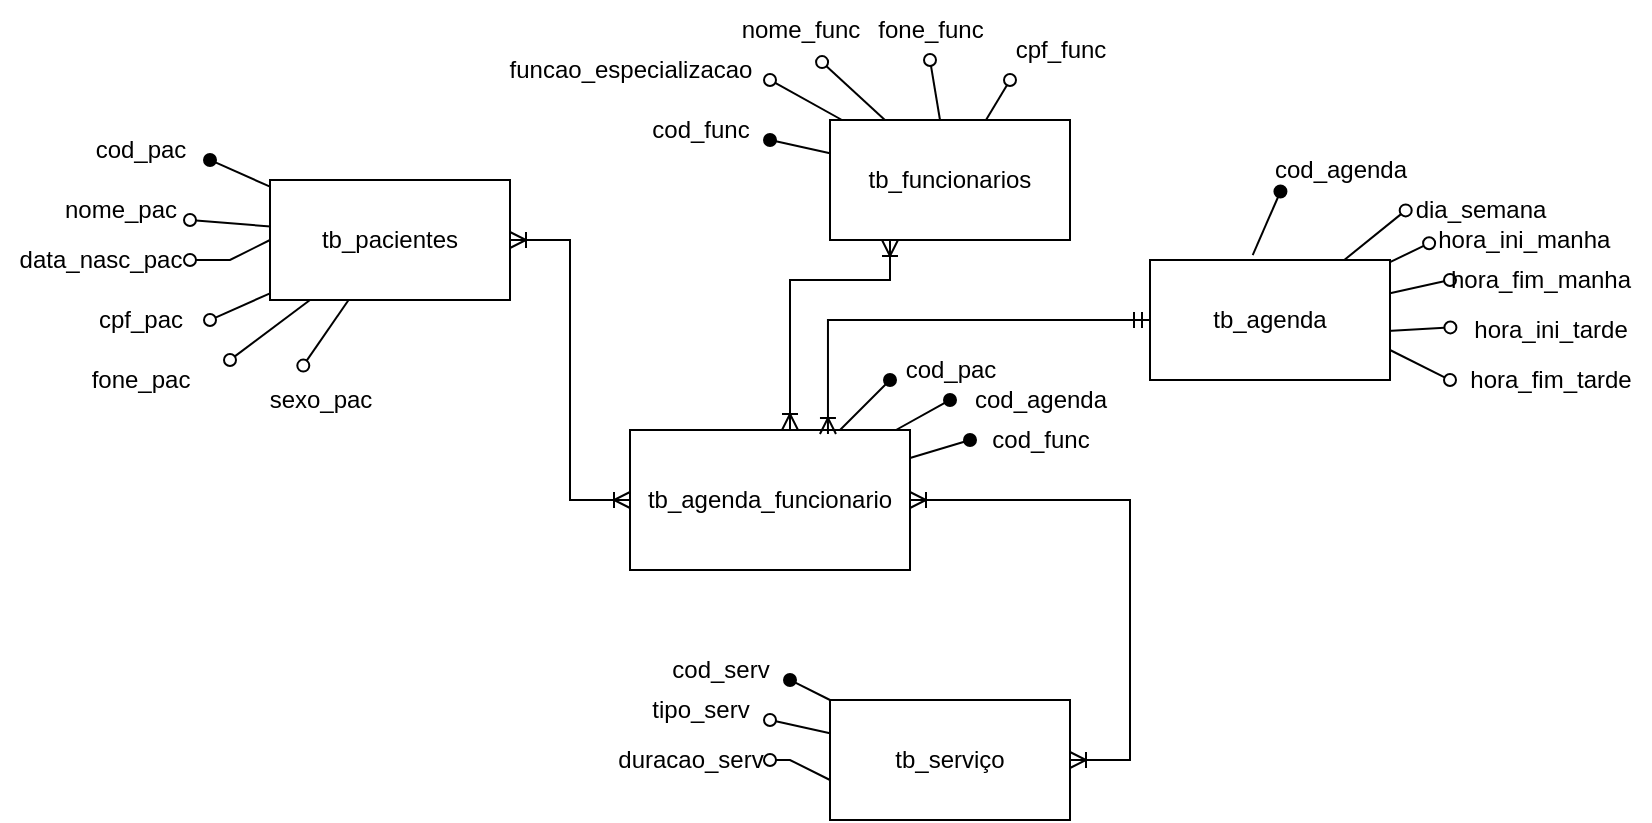 <mxfile version="21.1.7" type="device">
  <diagram name="Página-1" id="-7_u-qfVMXH_2IJ6wtah">
    <mxGraphModel dx="1941" dy="505" grid="1" gridSize="10" guides="1" tooltips="1" connect="1" arrows="1" fold="1" page="1" pageScale="1" pageWidth="827" pageHeight="1169" math="0" shadow="0">
      <root>
        <mxCell id="0" />
        <mxCell id="1" parent="0" />
        <mxCell id="cP0h3hF0tNRpp3RLARsW-73" style="edgeStyle=none;rounded=0;orthogonalLoop=1;jettySize=auto;html=1;endArrow=oval;endFill=1;" parent="1" source="cP0h3hF0tNRpp3RLARsW-1" edge="1">
          <mxGeometry relative="1" as="geometry">
            <mxPoint x="260" y="440" as="targetPoint" />
          </mxGeometry>
        </mxCell>
        <mxCell id="cP0h3hF0tNRpp3RLARsW-74" style="edgeStyle=none;rounded=0;orthogonalLoop=1;jettySize=auto;html=1;entryX=0.638;entryY=1.035;entryDx=0;entryDy=0;entryPerimeter=0;endArrow=oval;endFill=0;" parent="1" source="cP0h3hF0tNRpp3RLARsW-1" target="cP0h3hF0tNRpp3RLARsW-69" edge="1">
          <mxGeometry relative="1" as="geometry">
            <mxPoint x="310" y="400" as="targetPoint" />
          </mxGeometry>
        </mxCell>
        <mxCell id="cP0h3hF0tNRpp3RLARsW-75" style="edgeStyle=none;rounded=0;orthogonalLoop=1;jettySize=auto;html=1;endArrow=oval;endFill=0;" parent="1" source="cP0h3hF0tNRpp3RLARsW-1" edge="1">
          <mxGeometry relative="1" as="geometry">
            <mxPoint x="340" y="400" as="targetPoint" />
          </mxGeometry>
        </mxCell>
        <mxCell id="cP0h3hF0tNRpp3RLARsW-76" style="edgeStyle=none;rounded=0;orthogonalLoop=1;jettySize=auto;html=1;endArrow=oval;endFill=0;" parent="1" source="cP0h3hF0tNRpp3RLARsW-1" edge="1">
          <mxGeometry relative="1" as="geometry">
            <mxPoint x="380" y="410" as="targetPoint" />
          </mxGeometry>
        </mxCell>
        <mxCell id="cP0h3hF0tNRpp3RLARsW-77" style="edgeStyle=none;rounded=0;orthogonalLoop=1;jettySize=auto;html=1;endArrow=oval;endFill=0;" parent="1" source="cP0h3hF0tNRpp3RLARsW-1" edge="1">
          <mxGeometry relative="1" as="geometry">
            <mxPoint x="260" y="410" as="targetPoint" />
          </mxGeometry>
        </mxCell>
        <mxCell id="cP0h3hF0tNRpp3RLARsW-1" value="tb_funcionarios" style="rounded=0;whiteSpace=wrap;html=1;" parent="1" vertex="1">
          <mxGeometry x="290" y="430" width="120" height="60" as="geometry" />
        </mxCell>
        <mxCell id="cP0h3hF0tNRpp3RLARsW-23" style="edgeStyle=none;rounded=0;orthogonalLoop=1;jettySize=auto;html=1;endArrow=oval;endFill=1;" parent="1" source="cP0h3hF0tNRpp3RLARsW-3" edge="1">
          <mxGeometry relative="1" as="geometry">
            <mxPoint x="-20" y="450" as="targetPoint" />
          </mxGeometry>
        </mxCell>
        <mxCell id="cP0h3hF0tNRpp3RLARsW-24" style="edgeStyle=none;rounded=0;orthogonalLoop=1;jettySize=auto;html=1;exitX=0.016;exitY=0.39;exitDx=0;exitDy=0;exitPerimeter=0;endArrow=oval;endFill=0;" parent="1" source="cP0h3hF0tNRpp3RLARsW-3" edge="1">
          <mxGeometry relative="1" as="geometry">
            <mxPoint x="-30" y="480" as="targetPoint" />
            <Array as="points" />
          </mxGeometry>
        </mxCell>
        <mxCell id="cP0h3hF0tNRpp3RLARsW-25" style="edgeStyle=none;rounded=0;orthogonalLoop=1;jettySize=auto;html=1;endArrow=oval;endFill=0;" parent="1" source="cP0h3hF0tNRpp3RLARsW-3" edge="1">
          <mxGeometry relative="1" as="geometry">
            <mxPoint x="-20" y="530" as="targetPoint" />
          </mxGeometry>
        </mxCell>
        <mxCell id="cP0h3hF0tNRpp3RLARsW-26" style="edgeStyle=none;rounded=0;orthogonalLoop=1;jettySize=auto;html=1;endArrow=oval;endFill=0;" parent="1" source="cP0h3hF0tNRpp3RLARsW-3" edge="1">
          <mxGeometry relative="1" as="geometry">
            <mxPoint x="-10" y="550" as="targetPoint" />
          </mxGeometry>
        </mxCell>
        <mxCell id="cP0h3hF0tNRpp3RLARsW-27" style="edgeStyle=none;rounded=0;orthogonalLoop=1;jettySize=auto;html=1;entryX=0.095;entryY=-0.073;entryDx=0;entryDy=0;entryPerimeter=0;endArrow=oval;endFill=0;" parent="1" source="cP0h3hF0tNRpp3RLARsW-3" edge="1">
          <mxGeometry relative="1" as="geometry">
            <mxPoint x="26.65" y="552.81" as="targetPoint" />
          </mxGeometry>
        </mxCell>
        <mxCell id="cP0h3hF0tNRpp3RLARsW-35" style="edgeStyle=none;rounded=0;orthogonalLoop=1;jettySize=auto;html=1;exitX=0;exitY=0.5;exitDx=0;exitDy=0;endArrow=oval;endFill=0;" parent="1" source="cP0h3hF0tNRpp3RLARsW-3" edge="1">
          <mxGeometry relative="1" as="geometry">
            <mxPoint x="-30" y="500" as="targetPoint" />
            <Array as="points">
              <mxPoint x="-10" y="500" />
            </Array>
          </mxGeometry>
        </mxCell>
        <mxCell id="cP0h3hF0tNRpp3RLARsW-3" value="tb_pacientes" style="rounded=0;whiteSpace=wrap;html=1;" parent="1" vertex="1">
          <mxGeometry x="10" y="460" width="120" height="60" as="geometry" />
        </mxCell>
        <mxCell id="cP0h3hF0tNRpp3RLARsW-20" style="edgeStyle=none;rounded=0;orthogonalLoop=1;jettySize=auto;html=1;endArrow=oval;endFill=1;exitX=0.428;exitY=-0.041;exitDx=0;exitDy=0;entryX=0.558;entryY=1.192;entryDx=0;entryDy=0;entryPerimeter=0;exitPerimeter=0;" parent="1" source="cP0h3hF0tNRpp3RLARsW-4" edge="1">
          <mxGeometry relative="1" as="geometry">
            <mxPoint x="515.22" y="465.76" as="targetPoint" />
          </mxGeometry>
        </mxCell>
        <mxCell id="cP0h3hF0tNRpp3RLARsW-52" style="edgeStyle=none;rounded=0;orthogonalLoop=1;jettySize=auto;html=1;entryX=0.865;entryY=1.173;entryDx=0;entryDy=0;entryPerimeter=0;endArrow=oval;endFill=0;" parent="1" source="cP0h3hF0tNRpp3RLARsW-4" target="cP0h3hF0tNRpp3RLARsW-63" edge="1">
          <mxGeometry relative="1" as="geometry">
            <mxPoint x="570" y="470" as="targetPoint" />
          </mxGeometry>
        </mxCell>
        <mxCell id="cP0h3hF0tNRpp3RLARsW-59" style="edgeStyle=none;rounded=0;orthogonalLoop=1;jettySize=auto;html=1;entryX=-0.004;entryY=-0.112;entryDx=0;entryDy=0;entryPerimeter=0;endArrow=oval;endFill=0;" parent="1" source="cP0h3hF0tNRpp3RLARsW-4" target="cP0h3hF0tNRpp3RLARsW-62" edge="1">
          <mxGeometry relative="1" as="geometry">
            <mxPoint x="580" y="490" as="targetPoint" />
          </mxGeometry>
        </mxCell>
        <mxCell id="cP0h3hF0tNRpp3RLARsW-60" style="edgeStyle=none;rounded=0;orthogonalLoop=1;jettySize=auto;html=1;endArrow=oval;endFill=0;" parent="1" source="cP0h3hF0tNRpp3RLARsW-4" edge="1">
          <mxGeometry relative="1" as="geometry">
            <mxPoint x="600" y="510" as="targetPoint" />
          </mxGeometry>
        </mxCell>
        <mxCell id="cP0h3hF0tNRpp3RLARsW-61" style="edgeStyle=none;rounded=0;orthogonalLoop=1;jettySize=auto;html=1;entryX=0.002;entryY=0.457;entryDx=0;entryDy=0;entryPerimeter=0;endArrow=oval;endFill=0;" parent="1" target="cP0h3hF0tNRpp3RLARsW-56" edge="1">
          <mxGeometry relative="1" as="geometry">
            <mxPoint x="560" y="536" as="sourcePoint" />
            <mxPoint x="605.23" y="531.36" as="targetPoint" />
          </mxGeometry>
        </mxCell>
        <mxCell id="cP0h3hF0tNRpp3RLARsW-4" value="tb_agenda" style="rounded=0;whiteSpace=wrap;html=1;direction=east;" parent="1" vertex="1">
          <mxGeometry x="450" y="500" width="120" height="60" as="geometry" />
        </mxCell>
        <mxCell id="cP0h3hF0tNRpp3RLARsW-46" style="edgeStyle=none;rounded=0;orthogonalLoop=1;jettySize=auto;html=1;endArrow=oval;endFill=1;" parent="1" source="cP0h3hF0tNRpp3RLARsW-5" edge="1">
          <mxGeometry relative="1" as="geometry">
            <mxPoint x="350" y="570" as="targetPoint" />
          </mxGeometry>
        </mxCell>
        <mxCell id="cP0h3hF0tNRpp3RLARsW-48" style="edgeStyle=none;rounded=0;orthogonalLoop=1;jettySize=auto;html=1;endArrow=oval;endFill=1;" parent="1" source="cP0h3hF0tNRpp3RLARsW-5" edge="1">
          <mxGeometry relative="1" as="geometry">
            <mxPoint x="360" y="590" as="targetPoint" />
          </mxGeometry>
        </mxCell>
        <mxCell id="cP0h3hF0tNRpp3RLARsW-65" style="edgeStyle=none;rounded=0;orthogonalLoop=1;jettySize=auto;html=1;endArrow=oval;endFill=1;" parent="1" source="cP0h3hF0tNRpp3RLARsW-5" edge="1">
          <mxGeometry relative="1" as="geometry">
            <mxPoint x="320" y="560" as="targetPoint" />
          </mxGeometry>
        </mxCell>
        <mxCell id="cP0h3hF0tNRpp3RLARsW-81" style="edgeStyle=none;rounded=0;orthogonalLoop=1;jettySize=auto;html=1;exitX=0.25;exitY=0;exitDx=0;exitDy=0;" parent="1" source="cP0h3hF0tNRpp3RLARsW-5" edge="1">
          <mxGeometry relative="1" as="geometry">
            <mxPoint x="224.882" y="584.588" as="targetPoint" />
          </mxGeometry>
        </mxCell>
        <mxCell id="cP0h3hF0tNRpp3RLARsW-5" value="tb_agenda_funcionario" style="rounded=0;whiteSpace=wrap;html=1;" parent="1" vertex="1">
          <mxGeometry x="190" y="585" width="140" height="70" as="geometry" />
        </mxCell>
        <mxCell id="cP0h3hF0tNRpp3RLARsW-39" style="edgeStyle=none;rounded=0;orthogonalLoop=1;jettySize=auto;html=1;endArrow=oval;endFill=1;" parent="1" source="cP0h3hF0tNRpp3RLARsW-8" edge="1">
          <mxGeometry relative="1" as="geometry">
            <mxPoint x="270" y="710" as="targetPoint" />
          </mxGeometry>
        </mxCell>
        <mxCell id="cP0h3hF0tNRpp3RLARsW-42" style="edgeStyle=none;rounded=0;orthogonalLoop=1;jettySize=auto;html=1;endArrow=oval;endFill=0;" parent="1" source="cP0h3hF0tNRpp3RLARsW-8" edge="1">
          <mxGeometry relative="1" as="geometry">
            <mxPoint x="260" y="730" as="targetPoint" />
          </mxGeometry>
        </mxCell>
        <mxCell id="cP0h3hF0tNRpp3RLARsW-43" style="edgeStyle=none;rounded=0;orthogonalLoop=1;jettySize=auto;html=1;endArrow=oval;endFill=0;" parent="1" source="cP0h3hF0tNRpp3RLARsW-8" edge="1">
          <mxGeometry relative="1" as="geometry">
            <mxPoint x="260" y="750" as="targetPoint" />
            <Array as="points">
              <mxPoint x="290" y="760" />
              <mxPoint x="270" y="750" />
            </Array>
          </mxGeometry>
        </mxCell>
        <mxCell id="cP0h3hF0tNRpp3RLARsW-8" value="tb_serviço" style="rounded=0;whiteSpace=wrap;html=1;" parent="1" vertex="1">
          <mxGeometry x="290" y="720" width="120" height="60" as="geometry" />
        </mxCell>
        <mxCell id="cP0h3hF0tNRpp3RLARsW-10" value="" style="edgeStyle=entityRelationEdgeStyle;fontSize=12;html=1;endArrow=ERoneToMany;startArrow=ERoneToMany;rounded=0;" parent="1" source="cP0h3hF0tNRpp3RLARsW-5" target="cP0h3hF0tNRpp3RLARsW-8" edge="1">
          <mxGeometry width="100" height="100" relative="1" as="geometry">
            <mxPoint x="460" y="590" as="sourcePoint" />
            <mxPoint x="620" y="620" as="targetPoint" />
          </mxGeometry>
        </mxCell>
        <mxCell id="cP0h3hF0tNRpp3RLARsW-14" value="" style="edgeStyle=orthogonalEdgeStyle;fontSize=12;html=1;endArrow=ERoneToMany;startArrow=ERoneToMany;rounded=0;entryX=0.25;entryY=1;entryDx=0;entryDy=0;" parent="1" source="cP0h3hF0tNRpp3RLARsW-5" target="cP0h3hF0tNRpp3RLARsW-1" edge="1">
          <mxGeometry width="100" height="100" relative="1" as="geometry">
            <mxPoint x="170" y="650" as="sourcePoint" />
            <mxPoint x="190" y="410" as="targetPoint" />
            <Array as="points">
              <mxPoint x="270" y="510" />
              <mxPoint x="320" y="510" />
            </Array>
          </mxGeometry>
        </mxCell>
        <mxCell id="cP0h3hF0tNRpp3RLARsW-22" style="edgeStyle=none;rounded=0;orthogonalLoop=1;jettySize=auto;html=1;endArrow=oval;endFill=0;exitX=1;exitY=0.75;exitDx=0;exitDy=0;" parent="1" source="cP0h3hF0tNRpp3RLARsW-4" edge="1">
          <mxGeometry relative="1" as="geometry">
            <mxPoint x="600" y="560" as="targetPoint" />
            <mxPoint x="600" y="570" as="sourcePoint" />
          </mxGeometry>
        </mxCell>
        <mxCell id="cP0h3hF0tNRpp3RLARsW-28" value="cod_pac" style="text;html=1;align=center;verticalAlign=middle;resizable=0;points=[];autosize=1;strokeColor=none;fillColor=none;" parent="1" vertex="1">
          <mxGeometry x="-90" y="430" width="70" height="30" as="geometry" />
        </mxCell>
        <mxCell id="cP0h3hF0tNRpp3RLARsW-29" value="nome_pac" style="text;html=1;align=center;verticalAlign=middle;resizable=0;points=[];autosize=1;strokeColor=none;fillColor=none;" parent="1" vertex="1">
          <mxGeometry x="-105" y="460" width="80" height="30" as="geometry" />
        </mxCell>
        <mxCell id="cP0h3hF0tNRpp3RLARsW-31" value="cpf_pac" style="text;html=1;align=center;verticalAlign=middle;resizable=0;points=[];autosize=1;strokeColor=none;fillColor=none;" parent="1" vertex="1">
          <mxGeometry x="-90" y="515" width="70" height="30" as="geometry" />
        </mxCell>
        <mxCell id="cP0h3hF0tNRpp3RLARsW-33" value="fone_pac" style="text;html=1;align=center;verticalAlign=middle;resizable=0;points=[];autosize=1;strokeColor=none;fillColor=none;" parent="1" vertex="1">
          <mxGeometry x="-90" y="545" width="70" height="30" as="geometry" />
        </mxCell>
        <mxCell id="cP0h3hF0tNRpp3RLARsW-36" value="data_nasc_pac" style="text;html=1;align=center;verticalAlign=middle;resizable=0;points=[];autosize=1;strokeColor=none;fillColor=none;" parent="1" vertex="1">
          <mxGeometry x="-125" y="485" width="100" height="30" as="geometry" />
        </mxCell>
        <mxCell id="cP0h3hF0tNRpp3RLARsW-40" value="cod_serv" style="text;html=1;align=center;verticalAlign=middle;resizable=0;points=[];autosize=1;strokeColor=none;fillColor=none;" parent="1" vertex="1">
          <mxGeometry x="200" y="690" width="70" height="30" as="geometry" />
        </mxCell>
        <mxCell id="cP0h3hF0tNRpp3RLARsW-41" value="tipo_serv" style="text;html=1;align=center;verticalAlign=middle;resizable=0;points=[];autosize=1;strokeColor=none;fillColor=none;" parent="1" vertex="1">
          <mxGeometry x="190" y="710" width="70" height="30" as="geometry" />
        </mxCell>
        <mxCell id="cP0h3hF0tNRpp3RLARsW-44" value="duracao_serv" style="text;html=1;align=center;verticalAlign=middle;resizable=0;points=[];autosize=1;strokeColor=none;fillColor=none;" parent="1" vertex="1">
          <mxGeometry x="170" y="735" width="100" height="30" as="geometry" />
        </mxCell>
        <mxCell id="cP0h3hF0tNRpp3RLARsW-45" value="sexo_pac" style="text;html=1;align=center;verticalAlign=middle;resizable=0;points=[];autosize=1;strokeColor=none;fillColor=none;" parent="1" vertex="1">
          <mxGeometry y="555" width="70" height="30" as="geometry" />
        </mxCell>
        <mxCell id="cP0h3hF0tNRpp3RLARsW-47" value="cod_agenda" style="text;html=1;align=center;verticalAlign=middle;resizable=0;points=[];autosize=1;strokeColor=none;fillColor=none;" parent="1" vertex="1">
          <mxGeometry x="350" y="555" width="90" height="30" as="geometry" />
        </mxCell>
        <mxCell id="cP0h3hF0tNRpp3RLARsW-50" value="cod_func" style="text;html=1;align=center;verticalAlign=middle;resizable=0;points=[];autosize=1;strokeColor=none;fillColor=none;" parent="1" vertex="1">
          <mxGeometry x="360" y="575" width="70" height="30" as="geometry" />
        </mxCell>
        <mxCell id="cP0h3hF0tNRpp3RLARsW-53" value="dia_semana" style="text;html=1;align=center;verticalAlign=middle;resizable=0;points=[];autosize=1;strokeColor=none;fillColor=none;" parent="1" vertex="1">
          <mxGeometry x="570" y="460" width="90" height="30" as="geometry" />
        </mxCell>
        <mxCell id="cP0h3hF0tNRpp3RLARsW-54" value="&amp;nbsp;hora_ini_manha" style="text;html=1;align=center;verticalAlign=middle;resizable=0;points=[];autosize=1;strokeColor=none;fillColor=none;" parent="1" vertex="1">
          <mxGeometry x="580" y="475" width="110" height="30" as="geometry" />
        </mxCell>
        <mxCell id="cP0h3hF0tNRpp3RLARsW-56" value="hora_ini_tarde" style="text;html=1;align=center;verticalAlign=middle;resizable=0;points=[];autosize=1;strokeColor=none;fillColor=none;" parent="1" vertex="1">
          <mxGeometry x="600" y="520" width="100" height="30" as="geometry" />
        </mxCell>
        <mxCell id="cP0h3hF0tNRpp3RLARsW-57" value="hora_fim_tarde" style="text;html=1;align=center;verticalAlign=middle;resizable=0;points=[];autosize=1;strokeColor=none;fillColor=none;" parent="1" vertex="1">
          <mxGeometry x="600" y="545" width="100" height="30" as="geometry" />
        </mxCell>
        <mxCell id="cP0h3hF0tNRpp3RLARsW-62" value="hora_fim_manha" style="text;html=1;align=center;verticalAlign=middle;resizable=0;points=[];autosize=1;strokeColor=none;fillColor=none;" parent="1" vertex="1">
          <mxGeometry x="590" y="495" width="110" height="30" as="geometry" />
        </mxCell>
        <mxCell id="cP0h3hF0tNRpp3RLARsW-63" value="cod_agenda" style="text;html=1;align=center;verticalAlign=middle;resizable=0;points=[];autosize=1;strokeColor=none;fillColor=none;" parent="1" vertex="1">
          <mxGeometry x="500" y="440" width="90" height="30" as="geometry" />
        </mxCell>
        <mxCell id="cP0h3hF0tNRpp3RLARsW-66" value="cod_pac" style="text;html=1;align=center;verticalAlign=middle;resizable=0;points=[];autosize=1;strokeColor=none;fillColor=none;" parent="1" vertex="1">
          <mxGeometry x="315" y="540" width="70" height="30" as="geometry" />
        </mxCell>
        <mxCell id="cP0h3hF0tNRpp3RLARsW-68" value="cod_func" style="text;html=1;align=center;verticalAlign=middle;resizable=0;points=[];autosize=1;strokeColor=none;fillColor=none;" parent="1" vertex="1">
          <mxGeometry x="190" y="420" width="70" height="30" as="geometry" />
        </mxCell>
        <mxCell id="cP0h3hF0tNRpp3RLARsW-69" value="nome_func" style="text;html=1;align=center;verticalAlign=middle;resizable=0;points=[];autosize=1;strokeColor=none;fillColor=none;" parent="1" vertex="1">
          <mxGeometry x="235" y="370" width="80" height="30" as="geometry" />
        </mxCell>
        <mxCell id="cP0h3hF0tNRpp3RLARsW-70" value="funcao_especializacao" style="text;html=1;align=center;verticalAlign=middle;resizable=0;points=[];autosize=1;strokeColor=none;fillColor=none;" parent="1" vertex="1">
          <mxGeometry x="120" y="390" width="140" height="30" as="geometry" />
        </mxCell>
        <mxCell id="cP0h3hF0tNRpp3RLARsW-71" value="cpf_func" style="text;html=1;align=center;verticalAlign=middle;resizable=0;points=[];autosize=1;strokeColor=none;fillColor=none;" parent="1" vertex="1">
          <mxGeometry x="370" y="380" width="70" height="30" as="geometry" />
        </mxCell>
        <mxCell id="cP0h3hF0tNRpp3RLARsW-72" value="fone_func" style="text;html=1;align=center;verticalAlign=middle;resizable=0;points=[];autosize=1;strokeColor=none;fillColor=none;" parent="1" vertex="1">
          <mxGeometry x="300" y="370" width="80" height="30" as="geometry" />
        </mxCell>
        <mxCell id="_dInXoB-JWE_JEybtomQ-1" value="" style="edgeStyle=elbowEdgeStyle;fontSize=12;html=1;endArrow=ERoneToMany;startArrow=ERmandOne;rounded=0;exitX=0;exitY=0.5;exitDx=0;exitDy=0;entryX=0.707;entryY=0.029;entryDx=0;entryDy=0;entryPerimeter=0;elbow=vertical;" edge="1" parent="1" source="cP0h3hF0tNRpp3RLARsW-4" target="cP0h3hF0tNRpp3RLARsW-5">
          <mxGeometry width="100" height="100" relative="1" as="geometry">
            <mxPoint x="610" y="700" as="sourcePoint" />
            <mxPoint x="710" y="600" as="targetPoint" />
            <Array as="points">
              <mxPoint x="370" y="530" />
            </Array>
          </mxGeometry>
        </mxCell>
        <mxCell id="_dInXoB-JWE_JEybtomQ-2" value="" style="edgeStyle=entityRelationEdgeStyle;fontSize=12;html=1;endArrow=ERoneToMany;startArrow=ERoneToMany;rounded=0;entryX=1;entryY=0.5;entryDx=0;entryDy=0;exitX=0;exitY=0.5;exitDx=0;exitDy=0;" edge="1" parent="1" source="cP0h3hF0tNRpp3RLARsW-5" target="cP0h3hF0tNRpp3RLARsW-3">
          <mxGeometry width="100" height="100" relative="1" as="geometry">
            <mxPoint x="340" y="620" as="sourcePoint" />
            <mxPoint x="440" y="520" as="targetPoint" />
          </mxGeometry>
        </mxCell>
      </root>
    </mxGraphModel>
  </diagram>
</mxfile>
